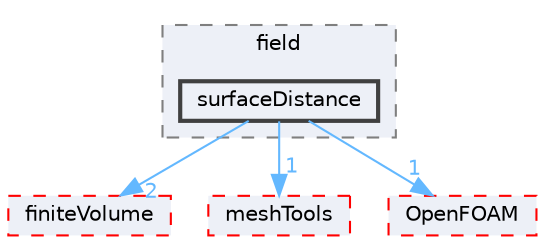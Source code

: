 digraph "src/functionObjects/field/surfaceDistance"
{
 // LATEX_PDF_SIZE
  bgcolor="transparent";
  edge [fontname=Helvetica,fontsize=10,labelfontname=Helvetica,labelfontsize=10];
  node [fontname=Helvetica,fontsize=10,shape=box,height=0.2,width=0.4];
  compound=true
  subgraph clusterdir_bae024cac12ddc6733a616261920a91f {
    graph [ bgcolor="#edf0f7", pencolor="grey50", label="field", fontname=Helvetica,fontsize=10 style="filled,dashed", URL="dir_bae024cac12ddc6733a616261920a91f.html",tooltip=""]
  dir_a04caa693e3abea96fa5fb1fc82ff718 [label="surfaceDistance", fillcolor="#edf0f7", color="grey25", style="filled,bold", URL="dir_a04caa693e3abea96fa5fb1fc82ff718.html",tooltip=""];
  }
  dir_9bd15774b555cf7259a6fa18f99fe99b [label="finiteVolume", fillcolor="#edf0f7", color="red", style="filled,dashed", URL="dir_9bd15774b555cf7259a6fa18f99fe99b.html",tooltip=""];
  dir_ae30ad0bef50cf391b24c614251bb9fd [label="meshTools", fillcolor="#edf0f7", color="red", style="filled,dashed", URL="dir_ae30ad0bef50cf391b24c614251bb9fd.html",tooltip=""];
  dir_c5473ff19b20e6ec4dfe5c310b3778a8 [label="OpenFOAM", fillcolor="#edf0f7", color="red", style="filled,dashed", URL="dir_c5473ff19b20e6ec4dfe5c310b3778a8.html",tooltip=""];
  dir_a04caa693e3abea96fa5fb1fc82ff718->dir_9bd15774b555cf7259a6fa18f99fe99b [headlabel="2", labeldistance=1.5 headhref="dir_003828_001387.html" href="dir_003828_001387.html" color="steelblue1" fontcolor="steelblue1"];
  dir_a04caa693e3abea96fa5fb1fc82ff718->dir_ae30ad0bef50cf391b24c614251bb9fd [headlabel="1", labeldistance=1.5 headhref="dir_003828_002382.html" href="dir_003828_002382.html" color="steelblue1" fontcolor="steelblue1"];
  dir_a04caa693e3abea96fa5fb1fc82ff718->dir_c5473ff19b20e6ec4dfe5c310b3778a8 [headlabel="1", labeldistance=1.5 headhref="dir_003828_002695.html" href="dir_003828_002695.html" color="steelblue1" fontcolor="steelblue1"];
}
